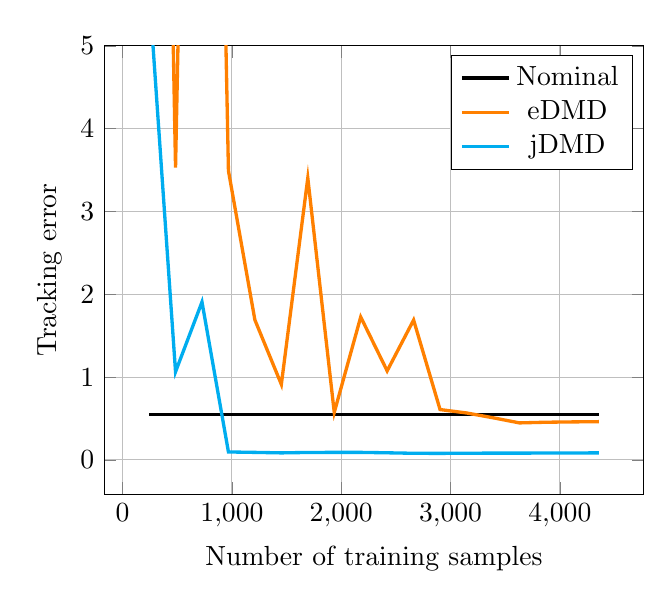 % Recommended preamble:
\begin{tikzpicture}
\begin{axis}[xmajorgrids, ymajorgrids, xlabel={Number of training samples}, ylabel={Tracking error}, ymax={5}]
    \addplot+[no marks, very thick, color={black}]
        coordinates {
            (242,0.55)
            (484,0.55)
            (726,0.55)
            (968,0.55)
            (1210,0.55)
            (1452,0.55)
            (1694,0.55)
            (1936,0.55)
            (2178,0.55)
            (2420,0.55)
            (2662,0.55)
            (2904,0.55)
            (3146,0.55)
            (3388,0.55)
            (3630,0.55)
            (3872,0.55)
            (4114,0.55)
            (4356,0.55)
        }
        ;
    \addplot+[no marks, very thick, color={orange}]
        coordinates {
            (242,20.563)
            (484,3.531)
            (726,19.449)
            (968,3.491)
            (1210,1.69)
            (1452,0.912)
            (1694,3.404)
            (1936,0.573)
            (2178,1.726)
            (2420,1.075)
            (2662,1.689)
            (2904,0.608)
            (3146,0.567)
            (3388,0.509)
            (3630,0.447)
            (3872,0.455)
            (4114,0.459)
            (4356,0.462)
        }
        ;
    \addplot+[no marks, very thick, color={cyan}]
        coordinates {
            (242,5.686)
            (484,1.064)
            (726,1.907)
            (968,0.096)
            (1210,0.091)
            (1452,0.085)
            (1694,0.09)
            (1936,0.091)
            (2178,0.091)
            (2420,0.086)
            (2662,0.08)
            (2904,0.079)
            (3146,0.081)
            (3388,0.082)
            (3630,0.082)
            (3872,0.083)
            (4114,0.084)
            (4356,0.085)
        }
        ;
    \legend{{Nominal},{eDMD},{jDMD}}
\end{axis}
\end{tikzpicture}
